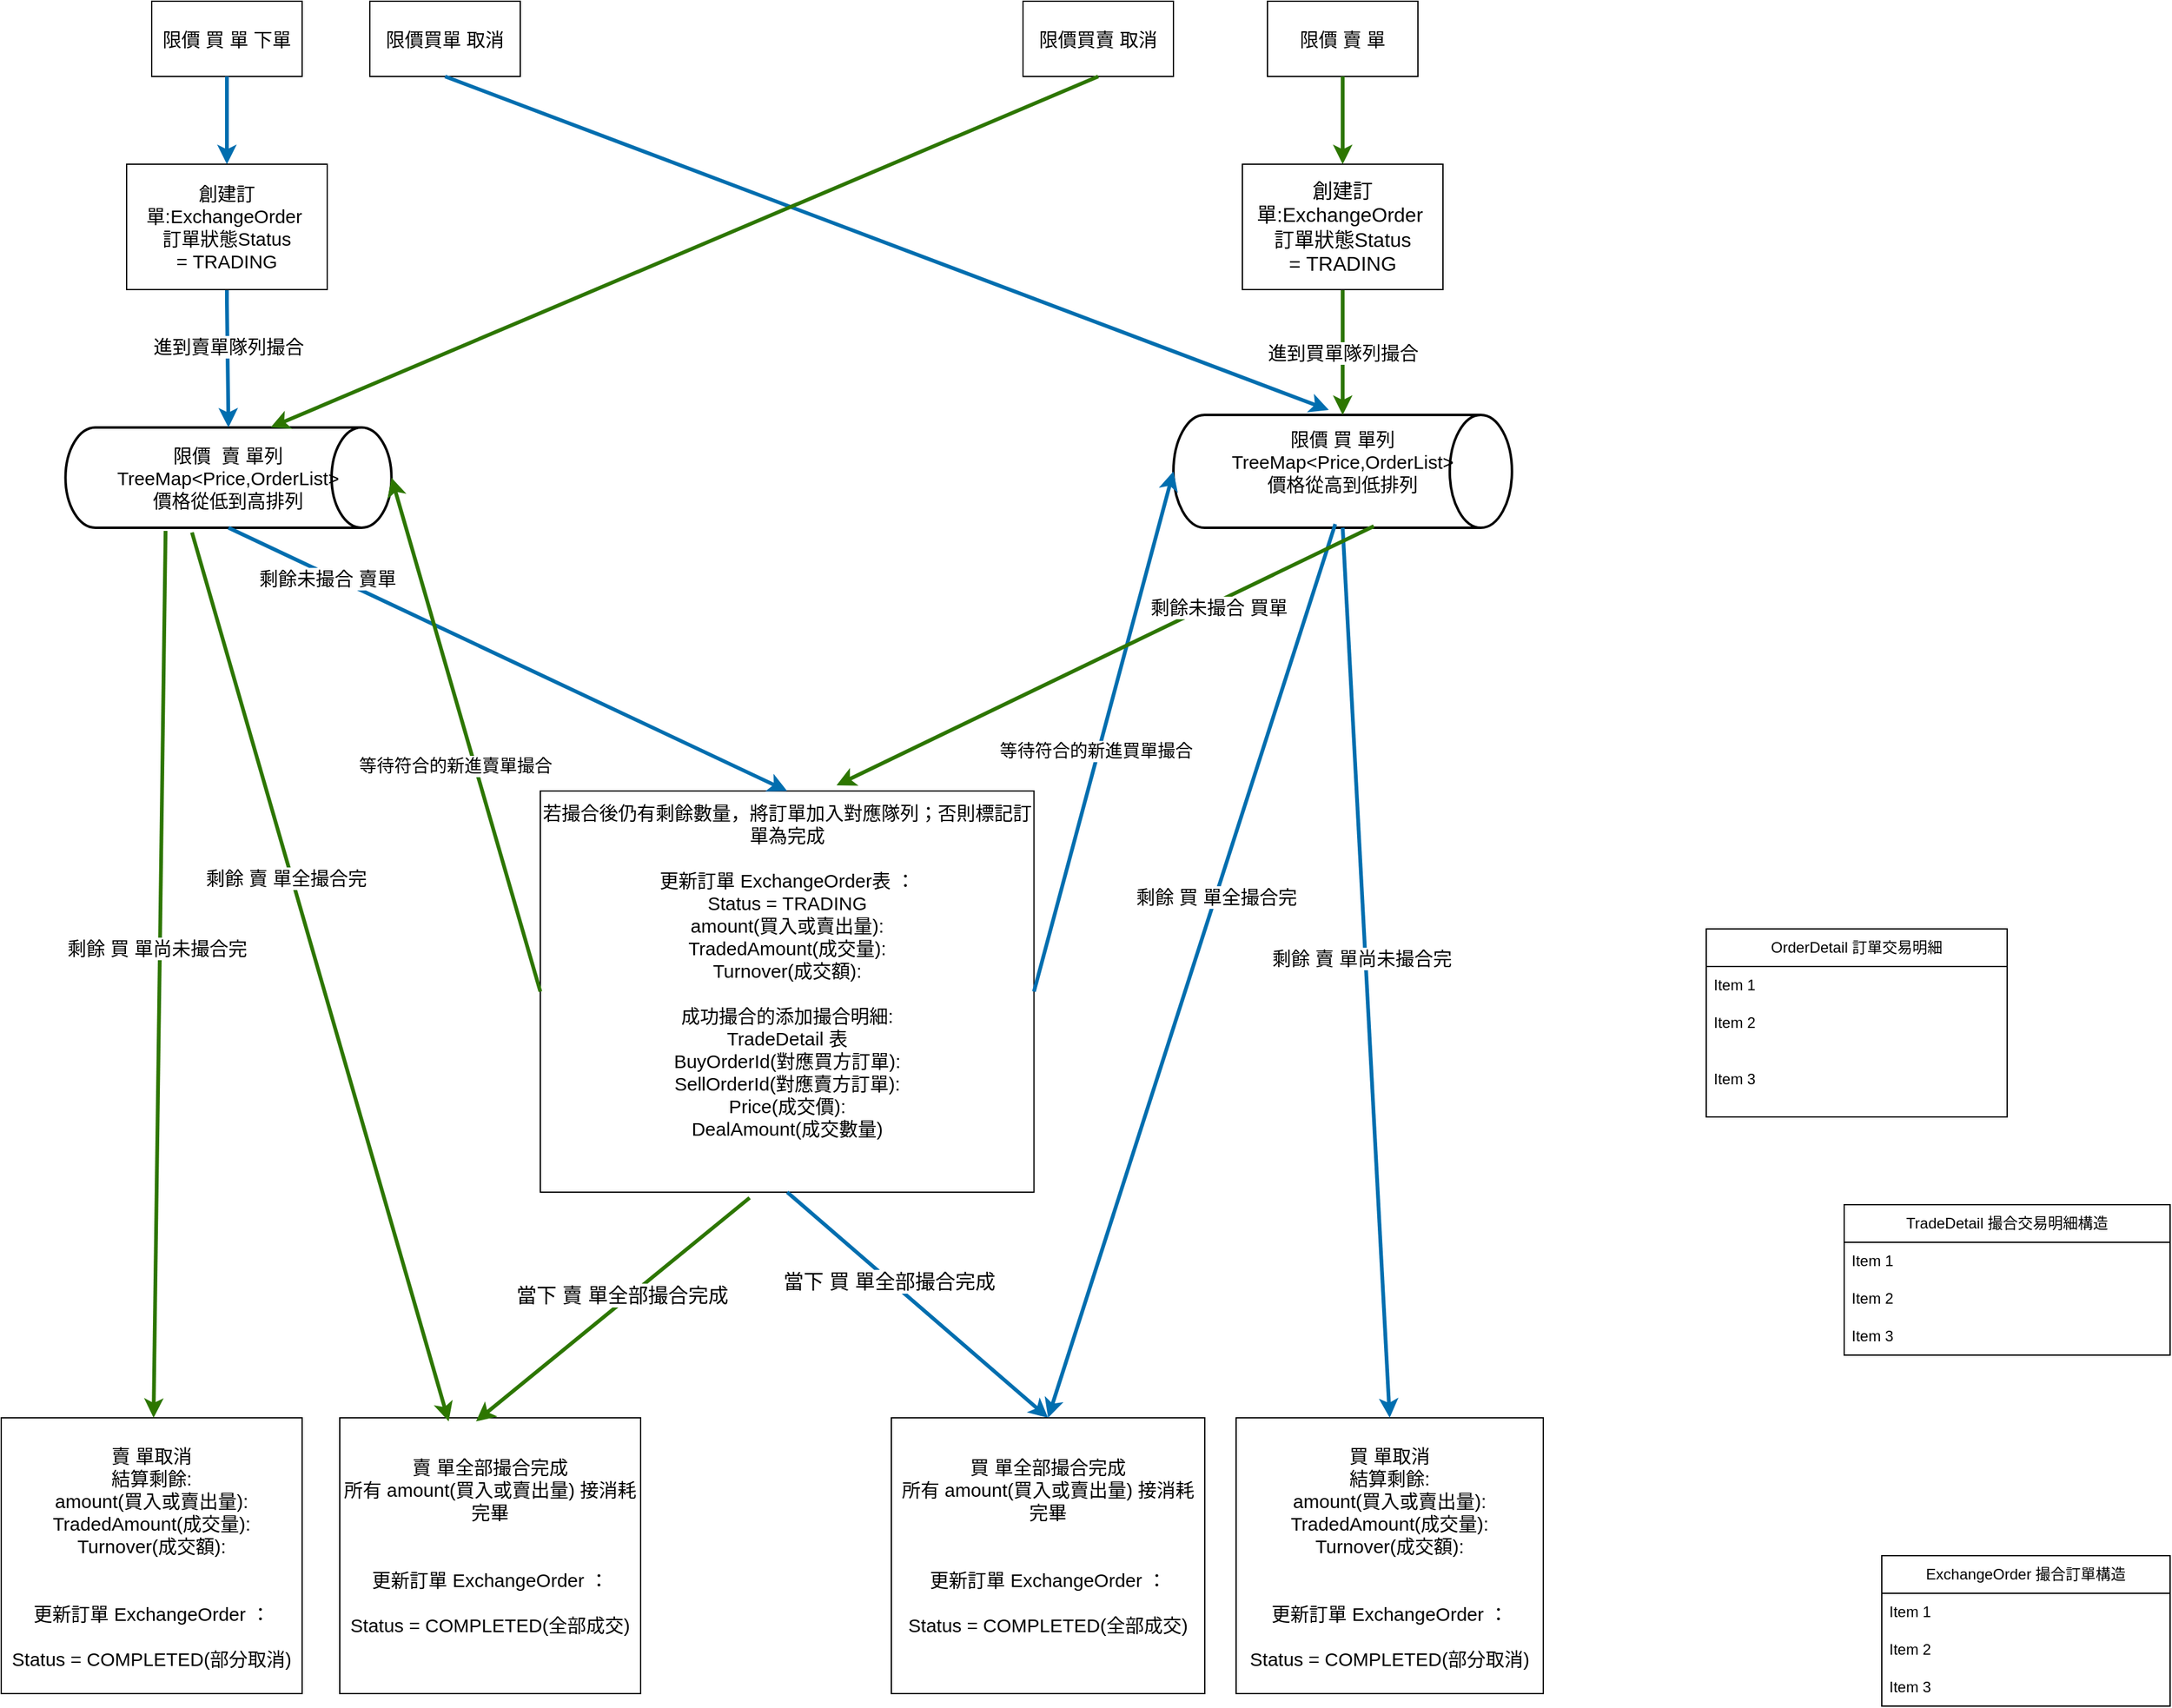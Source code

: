 <mxfile version="28.0.6">
  <diagram name="Page-1" id="epYKt0lnTmgydSMSopUD">
    <mxGraphModel dx="1170" dy="740" grid="1" gridSize="10" guides="1" tooltips="1" connect="1" arrows="0" fold="1" page="1" pageScale="1" pageWidth="827" pageHeight="1169" math="0" shadow="0">
      <root>
        <mxCell id="0" />
        <mxCell id="1" parent="0" />
        <mxCell id="4k1SgF24hwj7LHfagTBf-59" value="&lt;font style=&quot;font-size: 15px;&quot;&gt;限價&amp;nbsp; 賣 單列&lt;/font&gt;&lt;div&gt;&lt;font style=&quot;font-size: 15px;&quot;&gt;TreeMap&amp;lt;Price,OrderList&amp;gt;&lt;/font&gt;&lt;/div&gt;&lt;div&gt;&lt;font style=&quot;font-size: 15px;&quot;&gt;價格從低到高排列&lt;/font&gt;&lt;/div&gt;" style="strokeWidth=2;html=1;shape=mxgraph.flowchart.direct_data;whiteSpace=wrap;" parent="1" vertex="1">
          <mxGeometry x="51.25" y="390" width="260" height="80" as="geometry" />
        </mxCell>
        <mxCell id="4k1SgF24hwj7LHfagTBf-60" value="&lt;font style=&quot;font-size: 15px;&quot;&gt;限價 買 單列&lt;/font&gt;&lt;div&gt;&lt;div&gt;&lt;font style=&quot;font-size: 15px;&quot;&gt;TreeMap&amp;lt;Price,OrderList&amp;gt;&lt;/font&gt;&lt;/div&gt;&lt;/div&gt;&lt;div&gt;&lt;font style=&quot;font-size: 15px;&quot;&gt;價格從高到低排列&lt;/font&gt;&lt;/div&gt;&lt;div&gt;&lt;br&gt;&lt;/div&gt;" style="strokeWidth=2;html=1;shape=mxgraph.flowchart.direct_data;whiteSpace=wrap;" parent="1" vertex="1">
          <mxGeometry x="935" y="380" width="270" height="90" as="geometry" />
        </mxCell>
        <mxCell id="4k1SgF24hwj7LHfagTBf-62" value="&lt;font style=&quot;font-size: 15px;&quot;&gt;限價 買 單 下單&lt;/font&gt;" style="rounded=0;whiteSpace=wrap;html=1;" parent="1" vertex="1">
          <mxGeometry x="120" y="50" width="120" height="60" as="geometry" />
        </mxCell>
        <mxCell id="4k1SgF24hwj7LHfagTBf-63" value="&lt;font style=&quot;font-size: 15px;&quot;&gt;限價 賣 單&lt;/font&gt;" style="rounded=0;whiteSpace=wrap;html=1;" parent="1" vertex="1">
          <mxGeometry x="1010" y="50" width="120" height="60" as="geometry" />
        </mxCell>
        <mxCell id="4k1SgF24hwj7LHfagTBf-64" value="&lt;span style=&quot;font-size: 15px;&quot;&gt;進到買單隊列撮合&lt;/span&gt;" style="endArrow=classic;html=1;rounded=0;exitX=0.5;exitY=1;exitDx=0;exitDy=0;fillColor=#60a917;strokeColor=#2D7600;strokeWidth=3;entryX=0.5;entryY=0;entryDx=0;entryDy=0;entryPerimeter=0;" parent="1" source="4k1SgF24hwj7LHfagTBf-169" target="4k1SgF24hwj7LHfagTBf-60" edge="1">
          <mxGeometry width="50" height="50" relative="1" as="geometry">
            <mxPoint x="530" y="190" as="sourcePoint" />
            <mxPoint x="910" y="280" as="targetPoint" />
          </mxGeometry>
        </mxCell>
        <mxCell id="4k1SgF24hwj7LHfagTBf-129" value="OrderDetail 訂單交易明細" style="swimlane;fontStyle=0;childLayout=stackLayout;horizontal=1;startSize=30;horizontalStack=0;resizeParent=1;resizeParentMax=0;resizeLast=0;collapsible=1;marginBottom=0;whiteSpace=wrap;html=1;" parent="1" vertex="1">
          <mxGeometry x="1360" y="790" width="240" height="150" as="geometry" />
        </mxCell>
        <mxCell id="4k1SgF24hwj7LHfagTBf-130" value="Item 1" style="text;strokeColor=none;fillColor=none;align=left;verticalAlign=middle;spacingLeft=4;spacingRight=4;overflow=hidden;points=[[0,0.5],[1,0.5]];portConstraint=eastwest;rotatable=0;whiteSpace=wrap;html=1;" parent="4k1SgF24hwj7LHfagTBf-129" vertex="1">
          <mxGeometry y="30" width="240" height="30" as="geometry" />
        </mxCell>
        <mxCell id="4k1SgF24hwj7LHfagTBf-131" value="Item 2" style="text;strokeColor=none;fillColor=none;align=left;verticalAlign=middle;spacingLeft=4;spacingRight=4;overflow=hidden;points=[[0,0.5],[1,0.5]];portConstraint=eastwest;rotatable=0;whiteSpace=wrap;html=1;" parent="4k1SgF24hwj7LHfagTBf-129" vertex="1">
          <mxGeometry y="60" width="240" height="30" as="geometry" />
        </mxCell>
        <mxCell id="4k1SgF24hwj7LHfagTBf-132" value="Item 3" style="text;strokeColor=none;fillColor=none;align=left;verticalAlign=middle;spacingLeft=4;spacingRight=4;overflow=hidden;points=[[0,0.5],[1,0.5]];portConstraint=eastwest;rotatable=0;whiteSpace=wrap;html=1;" parent="4k1SgF24hwj7LHfagTBf-129" vertex="1">
          <mxGeometry y="90" width="240" height="60" as="geometry" />
        </mxCell>
        <mxCell id="4k1SgF24hwj7LHfagTBf-133" value="TradeDetail 撮合交易明細構造" style="swimlane;fontStyle=0;childLayout=stackLayout;horizontal=1;startSize=30;horizontalStack=0;resizeParent=1;resizeParentMax=0;resizeLast=0;collapsible=1;marginBottom=0;whiteSpace=wrap;html=1;" parent="1" vertex="1">
          <mxGeometry x="1470" y="1010" width="260" height="120" as="geometry" />
        </mxCell>
        <mxCell id="4k1SgF24hwj7LHfagTBf-134" value="Item 1" style="text;strokeColor=none;fillColor=none;align=left;verticalAlign=middle;spacingLeft=4;spacingRight=4;overflow=hidden;points=[[0,0.5],[1,0.5]];portConstraint=eastwest;rotatable=0;whiteSpace=wrap;html=1;" parent="4k1SgF24hwj7LHfagTBf-133" vertex="1">
          <mxGeometry y="30" width="260" height="30" as="geometry" />
        </mxCell>
        <mxCell id="4k1SgF24hwj7LHfagTBf-135" value="Item 2" style="text;strokeColor=none;fillColor=none;align=left;verticalAlign=middle;spacingLeft=4;spacingRight=4;overflow=hidden;points=[[0,0.5],[1,0.5]];portConstraint=eastwest;rotatable=0;whiteSpace=wrap;html=1;" parent="4k1SgF24hwj7LHfagTBf-133" vertex="1">
          <mxGeometry y="60" width="260" height="30" as="geometry" />
        </mxCell>
        <mxCell id="4k1SgF24hwj7LHfagTBf-136" value="Item 3" style="text;strokeColor=none;fillColor=none;align=left;verticalAlign=middle;spacingLeft=4;spacingRight=4;overflow=hidden;points=[[0,0.5],[1,0.5]];portConstraint=eastwest;rotatable=0;whiteSpace=wrap;html=1;" parent="4k1SgF24hwj7LHfagTBf-133" vertex="1">
          <mxGeometry y="90" width="260" height="30" as="geometry" />
        </mxCell>
        <mxCell id="4k1SgF24hwj7LHfagTBf-137" value="ExchangeOrder 撮合訂單構造" style="swimlane;fontStyle=0;childLayout=stackLayout;horizontal=1;startSize=30;horizontalStack=0;resizeParent=1;resizeParentMax=0;resizeLast=0;collapsible=1;marginBottom=0;whiteSpace=wrap;html=1;" parent="1" vertex="1">
          <mxGeometry x="1500" y="1290" width="230" height="120" as="geometry" />
        </mxCell>
        <mxCell id="4k1SgF24hwj7LHfagTBf-138" value="Item 1" style="text;strokeColor=none;fillColor=none;align=left;verticalAlign=middle;spacingLeft=4;spacingRight=4;overflow=hidden;points=[[0,0.5],[1,0.5]];portConstraint=eastwest;rotatable=0;whiteSpace=wrap;html=1;" parent="4k1SgF24hwj7LHfagTBf-137" vertex="1">
          <mxGeometry y="30" width="230" height="30" as="geometry" />
        </mxCell>
        <mxCell id="4k1SgF24hwj7LHfagTBf-139" value="Item 2" style="text;strokeColor=none;fillColor=none;align=left;verticalAlign=middle;spacingLeft=4;spacingRight=4;overflow=hidden;points=[[0,0.5],[1,0.5]];portConstraint=eastwest;rotatable=0;whiteSpace=wrap;html=1;" parent="4k1SgF24hwj7LHfagTBf-137" vertex="1">
          <mxGeometry y="60" width="230" height="30" as="geometry" />
        </mxCell>
        <mxCell id="4k1SgF24hwj7LHfagTBf-140" value="Item 3" style="text;strokeColor=none;fillColor=none;align=left;verticalAlign=middle;spacingLeft=4;spacingRight=4;overflow=hidden;points=[[0,0.5],[1,0.5]];portConstraint=eastwest;rotatable=0;whiteSpace=wrap;html=1;" parent="4k1SgF24hwj7LHfagTBf-137" vertex="1">
          <mxGeometry y="90" width="230" height="30" as="geometry" />
        </mxCell>
        <mxCell id="4k1SgF24hwj7LHfagTBf-141" value="" style="endArrow=classic;html=1;rounded=0;exitX=0.5;exitY=1;exitDx=0;exitDy=0;fillColor=#1ba1e2;strokeColor=#006EAF;strokeWidth=3;entryX=0.5;entryY=0;entryDx=0;entryDy=0;entryPerimeter=0;" parent="1" source="4k1SgF24hwj7LHfagTBf-143" target="4k1SgF24hwj7LHfagTBf-59" edge="1">
          <mxGeometry width="50" height="50" relative="1" as="geometry">
            <mxPoint x="610" y="180" as="sourcePoint" />
            <mxPoint x="620" y="330" as="targetPoint" />
            <Array as="points">
              <mxPoint x="180" y="260" />
              <mxPoint x="180" y="290" />
            </Array>
          </mxGeometry>
        </mxCell>
        <mxCell id="4k1SgF24hwj7LHfagTBf-154" value="&lt;font style=&quot;font-size: 15px;&quot;&gt;進到賣單隊列撮合&lt;/font&gt;" style="edgeLabel;html=1;align=center;verticalAlign=middle;resizable=0;points=[];" parent="4k1SgF24hwj7LHfagTBf-141" vertex="1" connectable="0">
          <mxGeometry x="-0.029" y="-1" relative="1" as="geometry">
            <mxPoint x="1" y="12" as="offset" />
          </mxGeometry>
        </mxCell>
        <mxCell id="4k1SgF24hwj7LHfagTBf-144" value="" style="endArrow=classic;html=1;rounded=0;exitX=0.5;exitY=1;exitDx=0;exitDy=0;fillColor=#1ba1e2;strokeColor=#006EAF;strokeWidth=3;entryX=0.5;entryY=0;entryDx=0;entryDy=0;entryPerimeter=0;" parent="1" source="4k1SgF24hwj7LHfagTBf-62" target="4k1SgF24hwj7LHfagTBf-143" edge="1">
          <mxGeometry width="50" height="50" relative="1" as="geometry">
            <mxPoint x="180" y="130" as="sourcePoint" />
            <mxPoint x="180" y="450" as="targetPoint" />
            <Array as="points" />
          </mxGeometry>
        </mxCell>
        <mxCell id="4k1SgF24hwj7LHfagTBf-143" value="&lt;font style=&quot;font-size: 15px;&quot;&gt;創建訂單:ExchangeOrder&amp;nbsp;&lt;/font&gt;&lt;div&gt;&lt;font style=&quot;font-size: 15px;&quot;&gt;訂單狀態Status =&amp;nbsp;TRADING&lt;/font&gt;&lt;/div&gt;" style="rounded=0;whiteSpace=wrap;html=1;" parent="1" vertex="1">
          <mxGeometry x="100" y="180" width="160" height="100" as="geometry" />
        </mxCell>
        <mxCell id="4k1SgF24hwj7LHfagTBf-149" value="&lt;font style=&quot;font-size: 15px;&quot;&gt;若撮合後仍有剩餘數量，將訂單加入對應隊列；否則標記訂單為完成&lt;/font&gt;&lt;div&gt;&lt;font style=&quot;font-size: 15px;&quot;&gt;&lt;br&gt;&lt;/font&gt;&lt;/div&gt;&lt;div&gt;&lt;font style=&quot;font-size: 15px;&quot;&gt;更新訂單&amp;nbsp;&lt;span style=&quot;background-color: transparent; color: light-dark(rgb(0, 0, 0), rgb(255, 255, 255));&quot;&gt;ExchangeOrder表&amp;nbsp;&lt;/span&gt;&lt;span style=&quot;background-color: transparent; color: light-dark(rgb(0, 0, 0), rgb(255, 255, 255));&quot;&gt;：&lt;/span&gt;&lt;/font&gt;&lt;/div&gt;&lt;div&gt;&lt;font style=&quot;font-size: 15px;&quot;&gt;Status =&amp;nbsp;TRADING&lt;/font&gt;&lt;/div&gt;&lt;div&gt;&lt;font style=&quot;font-size: 15px;&quot;&gt;amount(買入或賣出量):&lt;/font&gt;&lt;/div&gt;&lt;div&gt;&lt;font style=&quot;font-size: 15px;&quot;&gt;TradedAmount(成交量):&lt;/font&gt;&lt;/div&gt;&lt;div&gt;&lt;font style=&quot;font-size: 15px;&quot;&gt;Turnover(成交額):&lt;/font&gt;&lt;/div&gt;&lt;div&gt;&lt;font style=&quot;font-size: 15px;&quot;&gt;&lt;br&gt;&lt;/font&gt;&lt;/div&gt;&lt;div&gt;&lt;font style=&quot;font-size: 15px;&quot;&gt;成功撮合的添加撮合明細:&lt;/font&gt;&lt;/div&gt;&lt;div&gt;&lt;font style=&quot;font-size: 15px;&quot;&gt;TradeDetail 表&lt;/font&gt;&lt;/div&gt;&lt;div&gt;&lt;font style=&quot;font-size: 15px;&quot;&gt;BuyOrderId(對應買方訂單):&lt;/font&gt;&lt;/div&gt;&lt;div&gt;&lt;font style=&quot;font-size: 15px;&quot;&gt;SellOrderId(對應賣方訂單):&lt;/font&gt;&lt;/div&gt;&lt;div&gt;&lt;font style=&quot;font-size: 15px;&quot;&gt;Price(成交價):&lt;/font&gt;&lt;/div&gt;&lt;div&gt;&lt;font style=&quot;font-size: 15px;&quot;&gt;DealAmount(成交數量)&lt;/font&gt;&lt;/div&gt;&lt;div&gt;&lt;font style=&quot;font-size: 15px;&quot;&gt;&lt;br&gt;&lt;/font&gt;&lt;/div&gt;&lt;div&gt;&lt;br&gt;&lt;/div&gt;" style="rounded=0;whiteSpace=wrap;html=1;" parent="1" vertex="1">
          <mxGeometry x="430" y="680" width="393.75" height="320" as="geometry" />
        </mxCell>
        <mxCell id="4k1SgF24hwj7LHfagTBf-151" value="" style="endArrow=classic;html=1;rounded=0;exitX=0.5;exitY=1;exitDx=0;exitDy=0;fillColor=#1ba1e2;strokeColor=#006EAF;strokeWidth=3;exitPerimeter=0;entryX=0.5;entryY=0;entryDx=0;entryDy=0;" parent="1" source="4k1SgF24hwj7LHfagTBf-59" target="4k1SgF24hwj7LHfagTBf-149" edge="1">
          <mxGeometry width="50" height="50" relative="1" as="geometry">
            <mxPoint x="179.5" y="400" as="sourcePoint" />
            <mxPoint x="180" y="450" as="targetPoint" />
            <Array as="points" />
          </mxGeometry>
        </mxCell>
        <mxCell id="4k1SgF24hwj7LHfagTBf-189" value="&lt;span style=&quot;font-size: 15px;&quot;&gt;剩餘未撮合 賣單&lt;/span&gt;" style="edgeLabel;html=1;align=center;verticalAlign=middle;resizable=0;points=[];" parent="4k1SgF24hwj7LHfagTBf-151" vertex="1" connectable="0">
          <mxGeometry x="-0.479" relative="1" as="geometry">
            <mxPoint x="-38" y="-15" as="offset" />
          </mxGeometry>
        </mxCell>
        <mxCell id="4k1SgF24hwj7LHfagTBf-155" value="" style="endArrow=classic;html=1;rounded=0;exitX=1;exitY=0.5;exitDx=0;exitDy=0;fillColor=#1ba1e2;strokeColor=#006EAF;strokeWidth=3;entryX=0;entryY=0.5;entryDx=0;entryDy=0;entryPerimeter=0;" parent="1" source="4k1SgF24hwj7LHfagTBf-149" target="4k1SgF24hwj7LHfagTBf-60" edge="1">
          <mxGeometry width="50" height="50" relative="1" as="geometry">
            <mxPoint x="440" y="450" as="sourcePoint" />
            <mxPoint x="440" y="500" as="targetPoint" />
            <Array as="points" />
          </mxGeometry>
        </mxCell>
        <mxCell id="4k1SgF24hwj7LHfagTBf-158" value="&lt;font style=&quot;font-size: 14px;&quot;&gt;等待符合的新進買單撮合&lt;/font&gt;" style="edgeLabel;html=1;align=center;verticalAlign=middle;resizable=0;points=[];" parent="4k1SgF24hwj7LHfagTBf-155" vertex="1" connectable="0">
          <mxGeometry x="-0.076" y="2" relative="1" as="geometry">
            <mxPoint as="offset" />
          </mxGeometry>
        </mxCell>
        <mxCell id="4k1SgF24hwj7LHfagTBf-156" value="" style="endArrow=classic;html=1;rounded=0;fillColor=#1ba1e2;strokeColor=#006EAF;strokeWidth=3;entryX=0.5;entryY=0;entryDx=0;entryDy=0;exitX=0.5;exitY=1;exitDx=0;exitDy=0;" parent="1" source="4k1SgF24hwj7LHfagTBf-149" target="4k1SgF24hwj7LHfagTBf-157" edge="1">
          <mxGeometry width="50" height="50" relative="1" as="geometry">
            <mxPoint x="160" y="730" as="sourcePoint" />
            <mxPoint x="160" y="780" as="targetPoint" />
            <Array as="points" />
          </mxGeometry>
        </mxCell>
        <mxCell id="4k1SgF24hwj7LHfagTBf-168" value="&lt;font style=&quot;font-size: 16px;&quot;&gt;當下 買 單全部撮合完成&lt;/font&gt;" style="edgeLabel;html=1;align=center;verticalAlign=middle;resizable=0;points=[];" parent="4k1SgF24hwj7LHfagTBf-156" vertex="1" connectable="0">
          <mxGeometry x="-0.217" relative="1" as="geometry">
            <mxPoint as="offset" />
          </mxGeometry>
        </mxCell>
        <mxCell id="4k1SgF24hwj7LHfagTBf-157" value="&lt;div&gt;&lt;font style=&quot;font-size: 15px;&quot;&gt;買 單全部撮合完成&lt;/font&gt;&lt;/div&gt;&lt;div&gt;&lt;font style=&quot;font-size: 15px;&quot;&gt;所有&amp;nbsp;&lt;span style=&quot;background-color: transparent; color: light-dark(rgb(0, 0, 0), rgb(255, 255, 255));&quot;&gt;amount(買入或賣出量) 接消耗完畢&lt;/span&gt;&lt;/font&gt;&lt;/div&gt;&lt;div&gt;&lt;span style=&quot;background-color: transparent; color: light-dark(rgb(0, 0, 0), rgb(255, 255, 255));&quot;&gt;&lt;font style=&quot;font-size: 15px;&quot;&gt;&lt;br&gt;&lt;/font&gt;&lt;/span&gt;&lt;/div&gt;&lt;div&gt;&lt;span style=&quot;background-color: transparent; color: light-dark(rgb(0, 0, 0), rgb(255, 255, 255));&quot;&gt;&lt;font style=&quot;font-size: 15px;&quot;&gt;&lt;br&gt;&lt;/font&gt;&lt;/span&gt;&lt;/div&gt;&lt;div&gt;&lt;div&gt;&lt;font style=&quot;font-size: 15px;&quot;&gt;更新訂單&amp;nbsp;&lt;span style=&quot;background-color: transparent; color: light-dark(rgb(0, 0, 0), rgb(255, 255, 255));&quot;&gt;ExchangeOrder&amp;nbsp;&lt;/span&gt;&lt;span style=&quot;background-color: transparent; color: light-dark(rgb(0, 0, 0), rgb(255, 255, 255));&quot;&gt;：&lt;/span&gt;&lt;/font&gt;&lt;/div&gt;&lt;/div&gt;&lt;div&gt;&lt;span style=&quot;background-color: transparent; color: light-dark(rgb(0, 0, 0), rgb(255, 255, 255));&quot;&gt;&lt;font style=&quot;font-size: 15px;&quot;&gt;&lt;br&gt;&lt;/font&gt;&lt;/span&gt;&lt;/div&gt;&lt;div&gt;&lt;div&gt;&lt;font style=&quot;font-size: 15px;&quot;&gt;Status =&amp;nbsp;COMPLETED(全部成交)&lt;/font&gt;&lt;/div&gt;&lt;/div&gt;&lt;div&gt;&lt;br&gt;&lt;/div&gt;" style="rounded=0;whiteSpace=wrap;html=1;" parent="1" vertex="1">
          <mxGeometry x="710" y="1180" width="250" height="220" as="geometry" />
        </mxCell>
        <mxCell id="4k1SgF24hwj7LHfagTBf-159" value="" style="endArrow=classic;html=1;rounded=0;fillColor=#1ba1e2;strokeColor=#006EAF;strokeWidth=3;entryX=0.5;entryY=0;entryDx=0;entryDy=0;exitX=0.478;exitY=0.967;exitDx=0;exitDy=0;exitPerimeter=0;" parent="1" source="4k1SgF24hwj7LHfagTBf-60" target="4k1SgF24hwj7LHfagTBf-157" edge="1">
          <mxGeometry width="50" height="50" relative="1" as="geometry">
            <mxPoint x="770" y="520" as="sourcePoint" />
            <mxPoint x="400" y="1135" as="targetPoint" />
            <Array as="points" />
          </mxGeometry>
        </mxCell>
        <mxCell id="4k1SgF24hwj7LHfagTBf-160" value="&lt;font style=&quot;font-size: 15px;&quot;&gt;剩餘 買 單全撮合完&lt;/font&gt;" style="edgeLabel;html=1;align=center;verticalAlign=middle;resizable=0;points=[];" parent="4k1SgF24hwj7LHfagTBf-159" vertex="1" connectable="0">
          <mxGeometry x="-0.167" relative="1" as="geometry">
            <mxPoint as="offset" />
          </mxGeometry>
        </mxCell>
        <mxCell id="4k1SgF24hwj7LHfagTBf-161" value="&lt;font style=&quot;font-size: 15px;&quot;&gt;限價買單 取消&lt;/font&gt;" style="rounded=0;whiteSpace=wrap;html=1;" parent="1" vertex="1">
          <mxGeometry x="294" y="50" width="120" height="60" as="geometry" />
        </mxCell>
        <mxCell id="4k1SgF24hwj7LHfagTBf-162" value="" style="endArrow=classic;html=1;rounded=0;exitX=0.5;exitY=1;exitDx=0;exitDy=0;fillColor=#1ba1e2;strokeColor=#006EAF;strokeWidth=3;entryX=0.459;entryY=-0.044;entryDx=0;entryDy=0;entryPerimeter=0;" parent="1" source="4k1SgF24hwj7LHfagTBf-161" target="4k1SgF24hwj7LHfagTBf-60" edge="1">
          <mxGeometry width="50" height="50" relative="1" as="geometry">
            <mxPoint x="490" y="220" as="sourcePoint" />
            <mxPoint x="490" y="270" as="targetPoint" />
            <Array as="points" />
          </mxGeometry>
        </mxCell>
        <mxCell id="4k1SgF24hwj7LHfagTBf-163" value="&lt;div&gt;&lt;font style=&quot;font-size: 15px;&quot;&gt;&lt;br&gt;&lt;/font&gt;&lt;/div&gt;&lt;div&gt;&lt;font style=&quot;font-size: 15px;&quot;&gt;買 單取消&lt;/font&gt;&lt;/div&gt;&lt;div&gt;&lt;font style=&quot;font-size: 15px;&quot;&gt;結算剩餘:&lt;/font&gt;&lt;/div&gt;&lt;div&gt;&lt;div&gt;&lt;font style=&quot;font-size: 15px;&quot;&gt;amount(買入或賣出量):&lt;/font&gt;&lt;/div&gt;&lt;div&gt;&lt;font style=&quot;font-size: 15px;&quot;&gt;TradedAmount(成交量):&lt;/font&gt;&lt;/div&gt;&lt;div&gt;&lt;font style=&quot;font-size: 15px;&quot;&gt;Turnover(成交額):&lt;/font&gt;&lt;/div&gt;&lt;/div&gt;&lt;div&gt;&lt;span style=&quot;background-color: transparent; color: light-dark(rgb(0, 0, 0), rgb(255, 255, 255));&quot;&gt;&lt;font style=&quot;font-size: 15px;&quot;&gt;&lt;br&gt;&lt;/font&gt;&lt;/span&gt;&lt;/div&gt;&lt;div&gt;&lt;span style=&quot;background-color: transparent; color: light-dark(rgb(0, 0, 0), rgb(255, 255, 255));&quot;&gt;&lt;font style=&quot;font-size: 15px;&quot;&gt;&lt;br&gt;&lt;/font&gt;&lt;/span&gt;&lt;/div&gt;&lt;div&gt;&lt;div&gt;&lt;font style=&quot;font-size: 15px;&quot;&gt;更新訂單&amp;nbsp;&lt;span style=&quot;background-color: transparent; color: light-dark(rgb(0, 0, 0), rgb(255, 255, 255));&quot;&gt;ExchangeOrder&amp;nbsp;&lt;/span&gt;&lt;span style=&quot;background-color: transparent; color: light-dark(rgb(0, 0, 0), rgb(255, 255, 255));&quot;&gt;：&lt;/span&gt;&lt;/font&gt;&lt;/div&gt;&lt;/div&gt;&lt;div&gt;&lt;span style=&quot;background-color: transparent; color: light-dark(rgb(0, 0, 0), rgb(255, 255, 255));&quot;&gt;&lt;font style=&quot;font-size: 15px;&quot;&gt;&lt;br&gt;&lt;/font&gt;&lt;/span&gt;&lt;/div&gt;&lt;div&gt;&lt;div&gt;&lt;font style=&quot;font-size: 15px;&quot;&gt;Status =&amp;nbsp;COMPLETED(部分取消)&lt;/font&gt;&lt;/div&gt;&lt;/div&gt;&lt;div&gt;&lt;br&gt;&lt;/div&gt;" style="rounded=0;whiteSpace=wrap;html=1;" parent="1" vertex="1">
          <mxGeometry x="985" y="1180" width="245" height="220" as="geometry" />
        </mxCell>
        <mxCell id="4k1SgF24hwj7LHfagTBf-165" value="" style="endArrow=classic;html=1;rounded=0;exitX=0.5;exitY=1;exitDx=0;exitDy=0;fillColor=#1ba1e2;strokeColor=#006EAF;strokeWidth=3;entryX=0.5;entryY=0;entryDx=0;entryDy=0;exitPerimeter=0;" parent="1" source="4k1SgF24hwj7LHfagTBf-60" target="4k1SgF24hwj7LHfagTBf-163" edge="1">
          <mxGeometry width="50" height="50" relative="1" as="geometry">
            <mxPoint x="600" y="510" as="sourcePoint" />
            <mxPoint x="600" y="560" as="targetPoint" />
            <Array as="points" />
          </mxGeometry>
        </mxCell>
        <mxCell id="4k1SgF24hwj7LHfagTBf-167" value="&lt;span style=&quot;font-size: 15px;&quot;&gt;剩餘 賣 單尚未撮合完&lt;/span&gt;" style="edgeLabel;html=1;align=center;verticalAlign=middle;resizable=0;points=[];" parent="4k1SgF24hwj7LHfagTBf-165" vertex="1" connectable="0">
          <mxGeometry x="-0.035" y="-3" relative="1" as="geometry">
            <mxPoint as="offset" />
          </mxGeometry>
        </mxCell>
        <mxCell id="4k1SgF24hwj7LHfagTBf-170" value="" style="endArrow=classic;html=1;rounded=0;exitX=0.5;exitY=1;exitDx=0;exitDy=0;fillColor=#60a917;strokeColor=#2D7600;strokeWidth=3;entryX=0.5;entryY=0;entryDx=0;entryDy=0;entryPerimeter=0;" parent="1" source="4k1SgF24hwj7LHfagTBf-63" target="4k1SgF24hwj7LHfagTBf-169" edge="1">
          <mxGeometry width="50" height="50" relative="1" as="geometry">
            <mxPoint x="900" y="130" as="sourcePoint" />
            <mxPoint x="745" y="390" as="targetPoint" />
          </mxGeometry>
        </mxCell>
        <mxCell id="4k1SgF24hwj7LHfagTBf-169" value="&lt;font style=&quot;font-size: 16px;&quot;&gt;創建訂單:ExchangeOrder&amp;nbsp;&lt;/font&gt;&lt;div&gt;&lt;font style=&quot;font-size: 16px;&quot;&gt;訂單狀態Status =&amp;nbsp;TRADING&lt;/font&gt;&lt;/div&gt;" style="rounded=0;whiteSpace=wrap;html=1;" parent="1" vertex="1">
          <mxGeometry x="990" y="180" width="160" height="100" as="geometry" />
        </mxCell>
        <mxCell id="4k1SgF24hwj7LHfagTBf-171" value="" style="endArrow=classic;html=1;rounded=0;exitX=0.592;exitY=0.986;exitDx=0;exitDy=0;fillColor=#60a917;strokeColor=#2D7600;strokeWidth=3;entryX=0.6;entryY=-0.014;entryDx=0;entryDy=0;entryPerimeter=0;exitPerimeter=0;" parent="1" source="4k1SgF24hwj7LHfagTBf-60" target="4k1SgF24hwj7LHfagTBf-149" edge="1">
          <mxGeometry width="50" height="50" relative="1" as="geometry">
            <mxPoint x="910" y="584" as="sourcePoint" />
            <mxPoint x="910" y="654" as="targetPoint" />
          </mxGeometry>
        </mxCell>
        <mxCell id="4k1SgF24hwj7LHfagTBf-188" value="&lt;font style=&quot;font-size: 15px;&quot;&gt;剩餘未撮合 買單&lt;/font&gt;" style="edgeLabel;html=1;align=center;verticalAlign=middle;resizable=0;points=[];" parent="4k1SgF24hwj7LHfagTBf-171" vertex="1" connectable="0">
          <mxGeometry x="-0.415" y="4" relative="1" as="geometry">
            <mxPoint x="-1" as="offset" />
          </mxGeometry>
        </mxCell>
        <mxCell id="4k1SgF24hwj7LHfagTBf-172" value="" style="endArrow=classic;html=1;rounded=0;exitX=0;exitY=0.5;exitDx=0;exitDy=0;fillColor=#60a917;strokeColor=#2D7600;strokeWidth=3;entryX=1;entryY=0.5;entryDx=0;entryDy=0;entryPerimeter=0;" parent="1" source="4k1SgF24hwj7LHfagTBf-149" target="4k1SgF24hwj7LHfagTBf-59" edge="1">
          <mxGeometry width="50" height="50" relative="1" as="geometry">
            <mxPoint x="238.75" y="590" as="sourcePoint" />
            <mxPoint x="238.75" y="660" as="targetPoint" />
          </mxGeometry>
        </mxCell>
        <mxCell id="4k1SgF24hwj7LHfagTBf-173" value="&lt;span style=&quot;font-size: 14px;&quot;&gt;等待符合的新進賣單撮合&lt;/span&gt;" style="edgeLabel;html=1;align=center;verticalAlign=middle;resizable=0;points=[];" parent="4k1SgF24hwj7LHfagTBf-172" vertex="1" connectable="0">
          <mxGeometry x="0.068" y="5" relative="1" as="geometry">
            <mxPoint y="37" as="offset" />
          </mxGeometry>
        </mxCell>
        <mxCell id="4k1SgF24hwj7LHfagTBf-174" value="&lt;font style=&quot;font-size: 15px;&quot;&gt;限價買賣 取消&lt;/font&gt;" style="rounded=0;whiteSpace=wrap;html=1;" parent="1" vertex="1">
          <mxGeometry x="815" y="50" width="120" height="60" as="geometry" />
        </mxCell>
        <mxCell id="4k1SgF24hwj7LHfagTBf-175" value="" style="endArrow=classic;html=1;rounded=0;exitX=0.5;exitY=1;exitDx=0;exitDy=0;fillColor=#60a917;strokeColor=#2D7600;strokeWidth=3;entryX=0.629;entryY=0;entryDx=0;entryDy=0;entryPerimeter=0;" parent="1" source="4k1SgF24hwj7LHfagTBf-174" target="4k1SgF24hwj7LHfagTBf-59" edge="1">
          <mxGeometry width="50" height="50" relative="1" as="geometry">
            <mxPoint x="839.38" y="160" as="sourcePoint" />
            <mxPoint x="839.38" y="230" as="targetPoint" />
          </mxGeometry>
        </mxCell>
        <mxCell id="4k1SgF24hwj7LHfagTBf-176" value="&lt;div&gt;&lt;font style=&quot;font-size: 15px;&quot;&gt;&lt;br&gt;&lt;/font&gt;&lt;/div&gt;&lt;div&gt;&lt;font style=&quot;font-size: 15px;&quot;&gt;賣 單取消&lt;/font&gt;&lt;/div&gt;&lt;div&gt;&lt;font style=&quot;font-size: 15px;&quot;&gt;結算剩餘:&lt;/font&gt;&lt;/div&gt;&lt;div&gt;&lt;div&gt;&lt;font style=&quot;font-size: 15px;&quot;&gt;amount(買入或賣出量):&lt;/font&gt;&lt;/div&gt;&lt;div&gt;&lt;font style=&quot;font-size: 15px;&quot;&gt;TradedAmount(成交量):&lt;/font&gt;&lt;/div&gt;&lt;div&gt;&lt;font style=&quot;font-size: 15px;&quot;&gt;Turnover(成交額):&lt;/font&gt;&lt;/div&gt;&lt;/div&gt;&lt;div&gt;&lt;span style=&quot;background-color: transparent; color: light-dark(rgb(0, 0, 0), rgb(255, 255, 255));&quot;&gt;&lt;font style=&quot;font-size: 15px;&quot;&gt;&lt;br&gt;&lt;/font&gt;&lt;/span&gt;&lt;/div&gt;&lt;div&gt;&lt;span style=&quot;background-color: transparent; color: light-dark(rgb(0, 0, 0), rgb(255, 255, 255));&quot;&gt;&lt;font style=&quot;font-size: 15px;&quot;&gt;&lt;br&gt;&lt;/font&gt;&lt;/span&gt;&lt;/div&gt;&lt;div&gt;&lt;div&gt;&lt;font style=&quot;font-size: 15px;&quot;&gt;更新訂單&amp;nbsp;&lt;span style=&quot;background-color: transparent; color: light-dark(rgb(0, 0, 0), rgb(255, 255, 255));&quot;&gt;ExchangeOrder&amp;nbsp;&lt;/span&gt;&lt;span style=&quot;background-color: transparent; color: light-dark(rgb(0, 0, 0), rgb(255, 255, 255));&quot;&gt;：&lt;/span&gt;&lt;/font&gt;&lt;/div&gt;&lt;/div&gt;&lt;div&gt;&lt;span style=&quot;background-color: transparent; color: light-dark(rgb(0, 0, 0), rgb(255, 255, 255));&quot;&gt;&lt;font style=&quot;font-size: 15px;&quot;&gt;&lt;br&gt;&lt;/font&gt;&lt;/span&gt;&lt;/div&gt;&lt;div&gt;&lt;div&gt;&lt;font style=&quot;font-size: 15px;&quot;&gt;Status =&amp;nbsp;COMPLETED(部分取消)&lt;/font&gt;&lt;/div&gt;&lt;/div&gt;&lt;div&gt;&lt;br&gt;&lt;/div&gt;" style="rounded=0;whiteSpace=wrap;html=1;" parent="1" vertex="1">
          <mxGeometry y="1180" width="240" height="220" as="geometry" />
        </mxCell>
        <mxCell id="4k1SgF24hwj7LHfagTBf-178" value="&lt;div&gt;&lt;font style=&quot;font-size: 15px;&quot;&gt;賣 單全部撮合完成&lt;/font&gt;&lt;/div&gt;&lt;div&gt;&lt;font style=&quot;font-size: 15px;&quot;&gt;所有&amp;nbsp;&lt;span style=&quot;background-color: transparent; color: light-dark(rgb(0, 0, 0), rgb(255, 255, 255));&quot;&gt;amount(買入或賣出量) 接消耗完畢&lt;/span&gt;&lt;/font&gt;&lt;/div&gt;&lt;div&gt;&lt;span style=&quot;background-color: transparent; color: light-dark(rgb(0, 0, 0), rgb(255, 255, 255));&quot;&gt;&lt;font style=&quot;font-size: 15px;&quot;&gt;&lt;br&gt;&lt;/font&gt;&lt;/span&gt;&lt;/div&gt;&lt;div&gt;&lt;span style=&quot;background-color: transparent; color: light-dark(rgb(0, 0, 0), rgb(255, 255, 255));&quot;&gt;&lt;font style=&quot;font-size: 15px;&quot;&gt;&lt;br&gt;&lt;/font&gt;&lt;/span&gt;&lt;/div&gt;&lt;div&gt;&lt;div&gt;&lt;font style=&quot;font-size: 15px;&quot;&gt;更新訂單&amp;nbsp;&lt;span style=&quot;background-color: transparent; color: light-dark(rgb(0, 0, 0), rgb(255, 255, 255));&quot;&gt;ExchangeOrder&amp;nbsp;&lt;/span&gt;&lt;span style=&quot;background-color: transparent; color: light-dark(rgb(0, 0, 0), rgb(255, 255, 255));&quot;&gt;：&lt;/span&gt;&lt;/font&gt;&lt;/div&gt;&lt;/div&gt;&lt;div&gt;&lt;span style=&quot;background-color: transparent; color: light-dark(rgb(0, 0, 0), rgb(255, 255, 255));&quot;&gt;&lt;font style=&quot;font-size: 15px;&quot;&gt;&lt;br&gt;&lt;/font&gt;&lt;/span&gt;&lt;/div&gt;&lt;div&gt;&lt;div&gt;&lt;font style=&quot;font-size: 15px;&quot;&gt;Status =&amp;nbsp;COMPLETED(全部成交)&lt;/font&gt;&lt;/div&gt;&lt;/div&gt;&lt;div&gt;&lt;br&gt;&lt;/div&gt;" style="rounded=0;whiteSpace=wrap;html=1;" parent="1" vertex="1">
          <mxGeometry x="270" y="1180" width="240" height="220" as="geometry" />
        </mxCell>
        <mxCell id="4k1SgF24hwj7LHfagTBf-179" value="" style="endArrow=classic;html=1;rounded=0;exitX=0.424;exitY=1.014;exitDx=0;exitDy=0;fillColor=#60a917;strokeColor=#2D7600;strokeWidth=3;entryX=0.453;entryY=0.013;entryDx=0;entryDy=0;entryPerimeter=0;exitPerimeter=0;" parent="1" source="4k1SgF24hwj7LHfagTBf-149" target="4k1SgF24hwj7LHfagTBf-178" edge="1">
          <mxGeometry width="50" height="50" relative="1" as="geometry">
            <mxPoint x="270" y="1000" as="sourcePoint" />
            <mxPoint x="270" y="1070" as="targetPoint" />
          </mxGeometry>
        </mxCell>
        <mxCell id="4k1SgF24hwj7LHfagTBf-180" value="&lt;span style=&quot;font-size: 16px;&quot;&gt;當下 賣 單全部撮合完成&lt;/span&gt;" style="edgeLabel;html=1;align=center;verticalAlign=middle;resizable=0;points=[];" parent="4k1SgF24hwj7LHfagTBf-179" vertex="1" connectable="0">
          <mxGeometry x="-0.09" y="-5" relative="1" as="geometry">
            <mxPoint as="offset" />
          </mxGeometry>
        </mxCell>
        <mxCell id="4k1SgF24hwj7LHfagTBf-181" value="" style="endArrow=classic;html=1;rounded=0;exitX=0.388;exitY=1.047;exitDx=0;exitDy=0;fillColor=#60a917;strokeColor=#2D7600;strokeWidth=3;entryX=0.362;entryY=0.013;entryDx=0;entryDy=0;entryPerimeter=0;exitPerimeter=0;" parent="1" source="4k1SgF24hwj7LHfagTBf-59" target="4k1SgF24hwj7LHfagTBf-178" edge="1">
          <mxGeometry width="50" height="50" relative="1" as="geometry">
            <mxPoint x="150" y="600" as="sourcePoint" />
            <mxPoint x="150" y="670" as="targetPoint" />
          </mxGeometry>
        </mxCell>
        <mxCell id="4k1SgF24hwj7LHfagTBf-183" value="&lt;span style=&quot;font-size: 15px;&quot;&gt;剩餘 賣 單全撮合完&lt;/span&gt;" style="edgeLabel;html=1;align=center;verticalAlign=middle;resizable=0;points=[];" parent="4k1SgF24hwj7LHfagTBf-181" vertex="1" connectable="0">
          <mxGeometry x="-0.228" y="-5" relative="1" as="geometry">
            <mxPoint as="offset" />
          </mxGeometry>
        </mxCell>
        <mxCell id="4k1SgF24hwj7LHfagTBf-184" value="" style="endArrow=classic;html=1;rounded=0;fillColor=#60a917;strokeColor=#2D7600;strokeWidth=3;exitX=0.307;exitY=1.031;exitDx=0;exitDy=0;exitPerimeter=0;" parent="1" source="4k1SgF24hwj7LHfagTBf-59" target="4k1SgF24hwj7LHfagTBf-176" edge="1">
          <mxGeometry width="50" height="50" relative="1" as="geometry">
            <mxPoint x="129" y="670" as="sourcePoint" />
            <mxPoint x="129.38" y="740" as="targetPoint" />
          </mxGeometry>
        </mxCell>
        <mxCell id="4k1SgF24hwj7LHfagTBf-185" value="&lt;span style=&quot;font-size: 15px;&quot;&gt;剩餘 買 單尚未撮合完&lt;/span&gt;" style="edgeLabel;html=1;align=center;verticalAlign=middle;resizable=0;points=[];" parent="4k1SgF24hwj7LHfagTBf-184" vertex="1" connectable="0">
          <mxGeometry x="-0.06" y="-3" relative="1" as="geometry">
            <mxPoint as="offset" />
          </mxGeometry>
        </mxCell>
      </root>
    </mxGraphModel>
  </diagram>
</mxfile>
